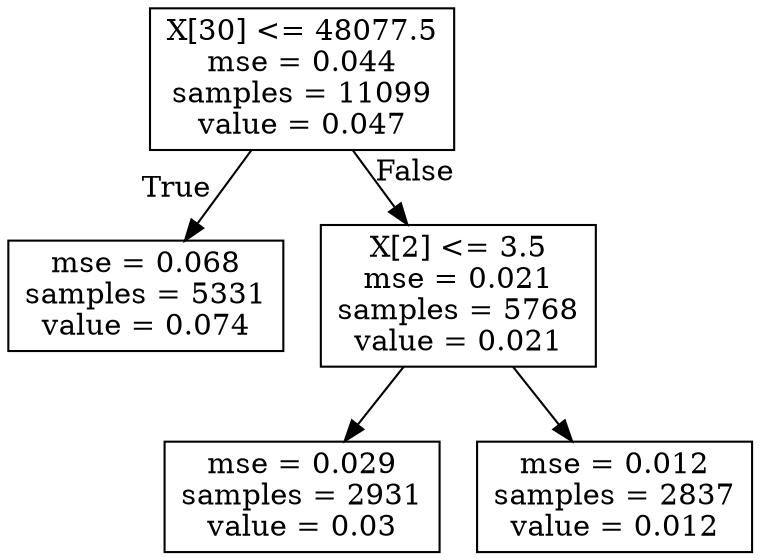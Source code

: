 digraph Tree {
node [shape=box] ;
0 [label="X[30] <= 48077.5\nmse = 0.044\nsamples = 11099\nvalue = 0.047"] ;
1 [label="mse = 0.068\nsamples = 5331\nvalue = 0.074"] ;
0 -> 1 [labeldistance=2.5, labelangle=45, headlabel="True"] ;
2 [label="X[2] <= 3.5\nmse = 0.021\nsamples = 5768\nvalue = 0.021"] ;
0 -> 2 [labeldistance=2.5, labelangle=-45, headlabel="False"] ;
3 [label="mse = 0.029\nsamples = 2931\nvalue = 0.03"] ;
2 -> 3 ;
4 [label="mse = 0.012\nsamples = 2837\nvalue = 0.012"] ;
2 -> 4 ;
}
